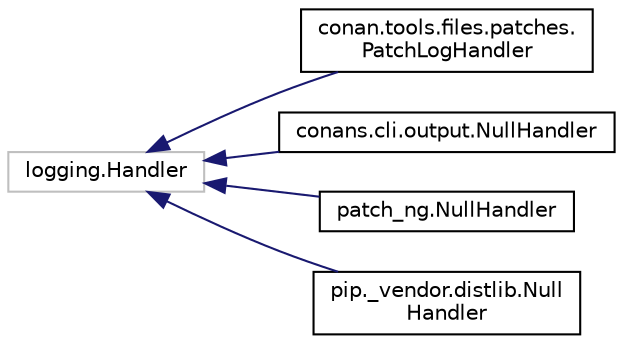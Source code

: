 digraph "Graphical Class Hierarchy"
{
 // LATEX_PDF_SIZE
  edge [fontname="Helvetica",fontsize="10",labelfontname="Helvetica",labelfontsize="10"];
  node [fontname="Helvetica",fontsize="10",shape=record];
  rankdir="LR";
  Node952 [label="logging.Handler",height=0.2,width=0.4,color="grey75", fillcolor="white", style="filled",tooltip=" "];
  Node952 -> Node0 [dir="back",color="midnightblue",fontsize="10",style="solid",fontname="Helvetica"];
  Node0 [label="conan.tools.files.patches.\lPatchLogHandler",height=0.2,width=0.4,color="black", fillcolor="white", style="filled",URL="$classconan_1_1tools_1_1files_1_1patches_1_1PatchLogHandler.html",tooltip=" "];
  Node952 -> Node954 [dir="back",color="midnightblue",fontsize="10",style="solid",fontname="Helvetica"];
  Node954 [label="conans.cli.output.NullHandler",height=0.2,width=0.4,color="black", fillcolor="white", style="filled",URL="$classconans_1_1cli_1_1output_1_1NullHandler.html",tooltip=" "];
  Node952 -> Node955 [dir="back",color="midnightblue",fontsize="10",style="solid",fontname="Helvetica"];
  Node955 [label="patch_ng.NullHandler",height=0.2,width=0.4,color="black", fillcolor="white", style="filled",URL="$classpatch__ng_1_1NullHandler.html",tooltip=" "];
  Node952 -> Node956 [dir="back",color="midnightblue",fontsize="10",style="solid",fontname="Helvetica"];
  Node956 [label="pip._vendor.distlib.Null\lHandler",height=0.2,width=0.4,color="black", fillcolor="white", style="filled",URL="$classpip_1_1__vendor_1_1distlib_1_1NullHandler.html",tooltip=" "];
}
